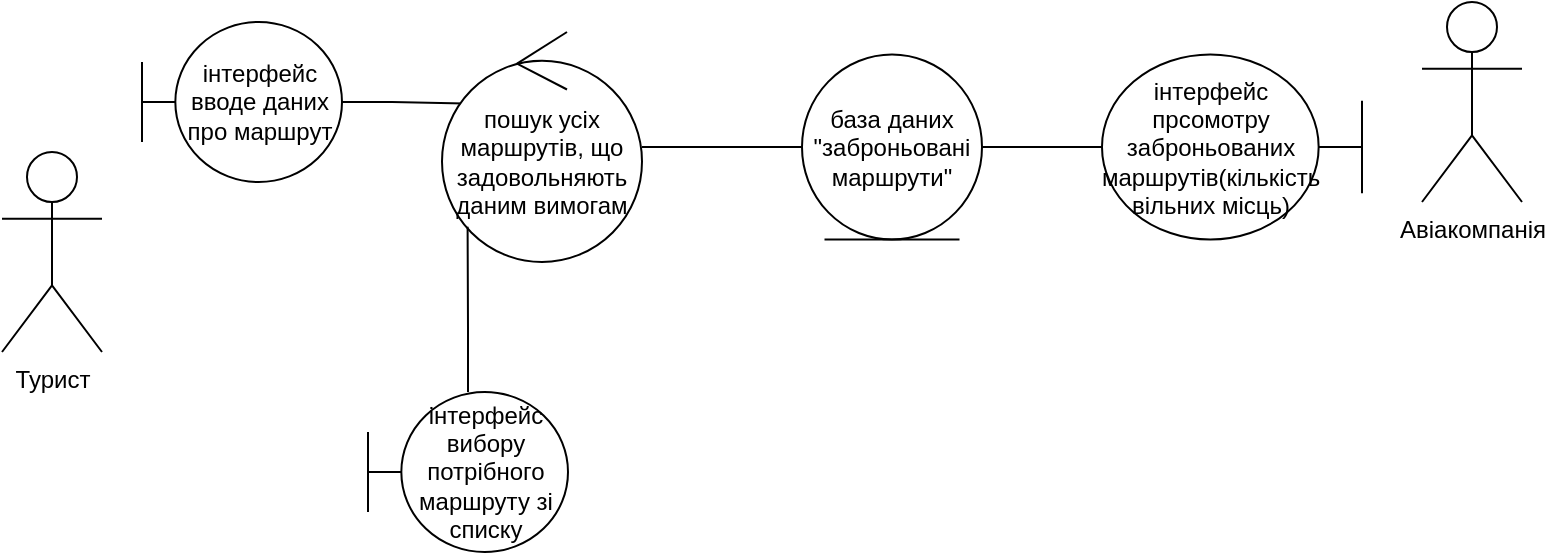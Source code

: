 <mxfile version="14.4.8" type="device"><diagram id="bC6r9kr2V-LYXH5G6wMd" name="Page-1"><mxGraphModel dx="1038" dy="588" grid="1" gridSize="10" guides="1" tooltips="1" connect="1" arrows="1" fold="1" page="1" pageScale="1" pageWidth="1169" pageHeight="827" math="0" shadow="0"><root><mxCell id="0"/><mxCell id="1" parent="0"/><mxCell id="7zG9MEZVH1-2dwEe_gCr-1" value="Турист" style="shape=umlActor;verticalLabelPosition=bottom;verticalAlign=top;html=1;" vertex="1" parent="1"><mxGeometry x="160" y="255" width="50" height="100" as="geometry"/></mxCell><mxCell id="7zG9MEZVH1-2dwEe_gCr-2" value="Авіакомпанія" style="shape=umlActor;verticalLabelPosition=bottom;verticalAlign=top;html=1;" vertex="1" parent="1"><mxGeometry x="870" y="180" width="50" height="100" as="geometry"/></mxCell><mxCell id="7zG9MEZVH1-2dwEe_gCr-7" style="edgeStyle=orthogonalEdgeStyle;rounded=0;orthogonalLoop=1;jettySize=auto;html=1;entryX=0.112;entryY=0.311;entryDx=0;entryDy=0;entryPerimeter=0;endArrow=none;endFill=0;" edge="1" parent="1" source="7zG9MEZVH1-2dwEe_gCr-4" target="7zG9MEZVH1-2dwEe_gCr-5"><mxGeometry relative="1" as="geometry"/></mxCell><mxCell id="7zG9MEZVH1-2dwEe_gCr-4" value="інтерфейс вводе даних про маршрут" style="shape=umlBoundary;whiteSpace=wrap;html=1;" vertex="1" parent="1"><mxGeometry x="230" y="190" width="100" height="80" as="geometry"/></mxCell><mxCell id="7zG9MEZVH1-2dwEe_gCr-10" style="edgeStyle=orthogonalEdgeStyle;rounded=0;orthogonalLoop=1;jettySize=auto;html=1;endArrow=none;endFill=0;" edge="1" parent="1" source="7zG9MEZVH1-2dwEe_gCr-5" target="7zG9MEZVH1-2dwEe_gCr-9"><mxGeometry relative="1" as="geometry"/></mxCell><mxCell id="7zG9MEZVH1-2dwEe_gCr-5" value="пошук усіх маршрутів, що задовольняють даним вимогам" style="ellipse;shape=umlControl;whiteSpace=wrap;html=1;" vertex="1" parent="1"><mxGeometry x="380" y="195" width="100" height="115" as="geometry"/></mxCell><mxCell id="7zG9MEZVH1-2dwEe_gCr-8" style="edgeStyle=orthogonalEdgeStyle;rounded=0;orthogonalLoop=1;jettySize=auto;html=1;entryX=0.128;entryY=0.847;entryDx=0;entryDy=0;entryPerimeter=0;endArrow=none;endFill=0;" edge="1" parent="1" source="7zG9MEZVH1-2dwEe_gCr-6" target="7zG9MEZVH1-2dwEe_gCr-5"><mxGeometry relative="1" as="geometry"/></mxCell><mxCell id="7zG9MEZVH1-2dwEe_gCr-6" value="інтерфейс вибору потрібного маршруту зі списку" style="shape=umlBoundary;whiteSpace=wrap;html=1;" vertex="1" parent="1"><mxGeometry x="343" y="375" width="100" height="80" as="geometry"/></mxCell><mxCell id="7zG9MEZVH1-2dwEe_gCr-13" style="edgeStyle=orthogonalEdgeStyle;rounded=0;orthogonalLoop=1;jettySize=auto;html=1;endArrow=none;endFill=0;" edge="1" parent="1" source="7zG9MEZVH1-2dwEe_gCr-9" target="7zG9MEZVH1-2dwEe_gCr-12"><mxGeometry relative="1" as="geometry"/></mxCell><mxCell id="7zG9MEZVH1-2dwEe_gCr-9" value="база даних &quot;заброньовані маршрути&quot;" style="ellipse;shape=umlEntity;whiteSpace=wrap;html=1;" vertex="1" parent="1"><mxGeometry x="560" y="206.25" width="90" height="92.5" as="geometry"/></mxCell><mxCell id="7zG9MEZVH1-2dwEe_gCr-12" value="інтерфейс прсомотру заброньованих маршрутів(кількість вільних місць)" style="shape=umlBoundary;whiteSpace=wrap;html=1;direction=west;" vertex="1" parent="1"><mxGeometry x="710" y="206.25" width="130" height="92.5" as="geometry"/></mxCell></root></mxGraphModel></diagram></mxfile>